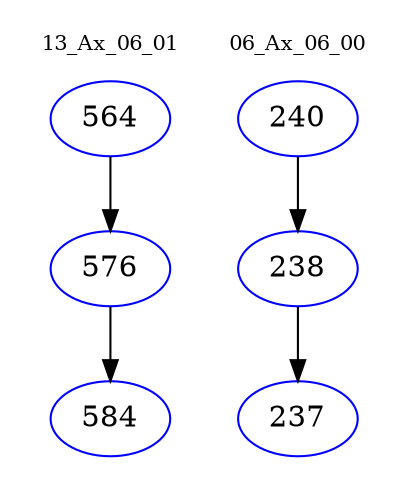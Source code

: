 digraph{
subgraph cluster_0 {
color = white
label = "13_Ax_06_01";
fontsize=10;
T0_564 [label="564", color="blue"]
T0_564 -> T0_576 [color="black"]
T0_576 [label="576", color="blue"]
T0_576 -> T0_584 [color="black"]
T0_584 [label="584", color="blue"]
}
subgraph cluster_1 {
color = white
label = "06_Ax_06_00";
fontsize=10;
T1_240 [label="240", color="blue"]
T1_240 -> T1_238 [color="black"]
T1_238 [label="238", color="blue"]
T1_238 -> T1_237 [color="black"]
T1_237 [label="237", color="blue"]
}
}
